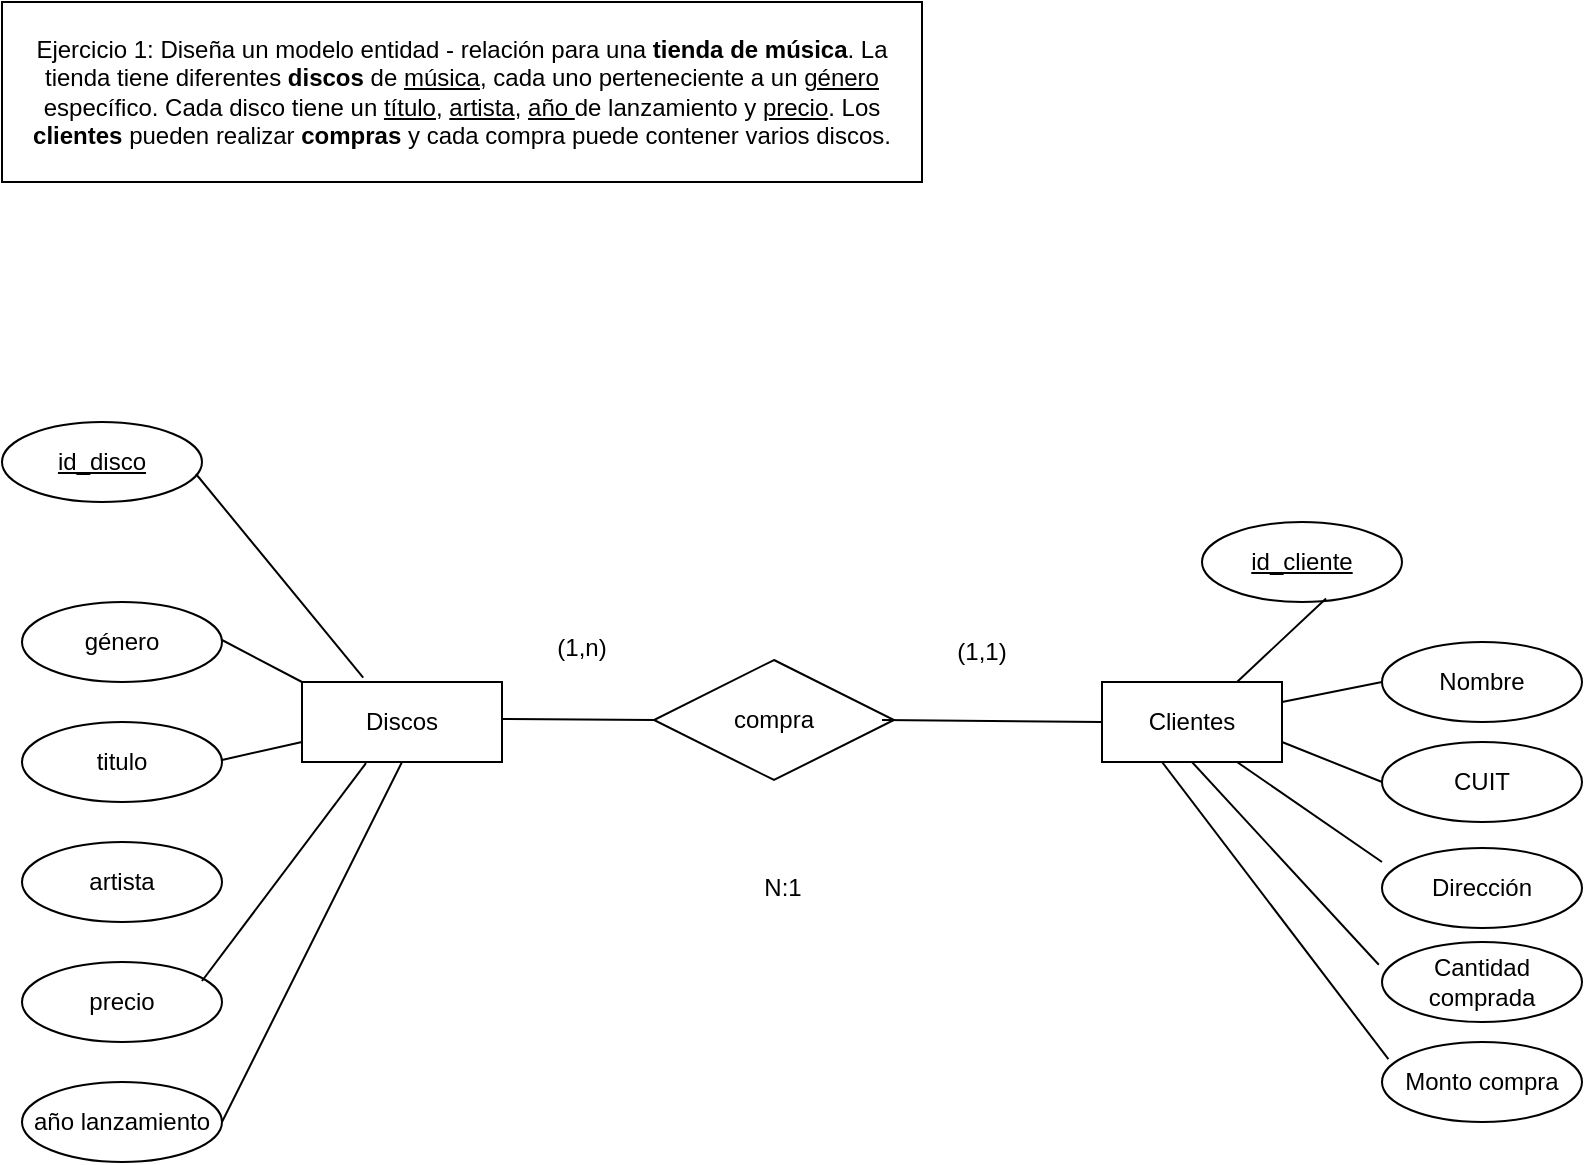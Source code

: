 <mxfile version="21.3.3" type="github">
  <diagram name="Page-1" id="rAq-4oKMgbNd3EJNWESY">
    <mxGraphModel dx="1050" dy="515" grid="1" gridSize="10" guides="1" tooltips="1" connect="1" arrows="1" fold="1" page="1" pageScale="1" pageWidth="850" pageHeight="1100" math="0" shadow="0">
      <root>
        <mxCell id="0" />
        <mxCell id="1" parent="0" />
        <mxCell id="ekgrXdPXbWJz5wm-OPQh-1" value="Ejercicio 1: Diseña un modelo entidad - relación para una &lt;b&gt;tienda de música&lt;/b&gt;. La tienda tiene diferentes &lt;b&gt;discos &lt;/b&gt;de &lt;u&gt;música&lt;/u&gt;, cada uno perteneciente a un &lt;u&gt;género &lt;/u&gt;específico. Cada disco tiene un &lt;u&gt;título&lt;/u&gt;, &lt;u&gt;artista&lt;/u&gt;, &lt;u&gt;año &lt;/u&gt;de lanzamiento y &lt;u&gt;precio&lt;/u&gt;. Los &lt;b&gt;clientes &lt;/b&gt;pueden realizar &lt;b&gt;compras &lt;/b&gt;y cada compra puede contener varios discos." style="rounded=0;whiteSpace=wrap;html=1;labelBackgroundColor=none;" vertex="1" parent="1">
          <mxGeometry x="40" y="20" width="460" height="90" as="geometry" />
        </mxCell>
        <mxCell id="ekgrXdPXbWJz5wm-OPQh-3" value="Discos" style="whiteSpace=wrap;html=1;align=center;labelBackgroundColor=none;" vertex="1" parent="1">
          <mxGeometry x="190" y="360" width="100" height="40" as="geometry" />
        </mxCell>
        <mxCell id="ekgrXdPXbWJz5wm-OPQh-4" value="Clientes" style="whiteSpace=wrap;html=1;align=center;labelBackgroundColor=none;" vertex="1" parent="1">
          <mxGeometry x="590" y="360" width="90" height="40" as="geometry" />
        </mxCell>
        <mxCell id="ekgrXdPXbWJz5wm-OPQh-8" value="id_disco" style="ellipse;whiteSpace=wrap;html=1;align=center;fontStyle=4;labelBackgroundColor=none;" vertex="1" parent="1">
          <mxGeometry x="40" y="230" width="100" height="40" as="geometry" />
        </mxCell>
        <mxCell id="ekgrXdPXbWJz5wm-OPQh-9" value="id_cliente" style="ellipse;whiteSpace=wrap;html=1;align=center;fontStyle=4;labelBackgroundColor=none;" vertex="1" parent="1">
          <mxGeometry x="640" y="280" width="100" height="40" as="geometry" />
        </mxCell>
        <mxCell id="ekgrXdPXbWJz5wm-OPQh-11" value="compra" style="shape=rhombus;perimeter=rhombusPerimeter;whiteSpace=wrap;html=1;align=center;labelBackgroundColor=none;" vertex="1" parent="1">
          <mxGeometry x="366" y="349" width="120" height="60" as="geometry" />
        </mxCell>
        <mxCell id="ekgrXdPXbWJz5wm-OPQh-13" value="titulo" style="ellipse;whiteSpace=wrap;html=1;align=center;labelBackgroundColor=none;" vertex="1" parent="1">
          <mxGeometry x="50" y="380" width="100" height="40" as="geometry" />
        </mxCell>
        <mxCell id="ekgrXdPXbWJz5wm-OPQh-14" value="artista" style="ellipse;whiteSpace=wrap;html=1;align=center;labelBackgroundColor=none;" vertex="1" parent="1">
          <mxGeometry x="50" y="440" width="100" height="40" as="geometry" />
        </mxCell>
        <mxCell id="ekgrXdPXbWJz5wm-OPQh-15" value="año lanzamiento" style="ellipse;whiteSpace=wrap;html=1;align=center;labelBackgroundColor=none;" vertex="1" parent="1">
          <mxGeometry x="50" y="560" width="100" height="40" as="geometry" />
        </mxCell>
        <mxCell id="ekgrXdPXbWJz5wm-OPQh-16" value="precio" style="ellipse;whiteSpace=wrap;html=1;align=center;labelBackgroundColor=none;" vertex="1" parent="1">
          <mxGeometry x="50" y="500" width="100" height="40" as="geometry" />
        </mxCell>
        <mxCell id="ekgrXdPXbWJz5wm-OPQh-17" value="género" style="ellipse;whiteSpace=wrap;html=1;align=center;labelBackgroundColor=none;" vertex="1" parent="1">
          <mxGeometry x="50" y="320" width="100" height="40" as="geometry" />
        </mxCell>
        <mxCell id="ekgrXdPXbWJz5wm-OPQh-18" value="" style="endArrow=none;html=1;rounded=0;exitX=1;exitY=0.5;exitDx=0;exitDy=0;entryX=0;entryY=0.5;entryDx=0;entryDy=0;labelBackgroundColor=none;fontColor=default;" edge="1" parent="1" target="ekgrXdPXbWJz5wm-OPQh-4">
          <mxGeometry relative="1" as="geometry">
            <mxPoint x="480" y="379" as="sourcePoint" />
            <mxPoint x="560" y="378" as="targetPoint" />
          </mxGeometry>
        </mxCell>
        <mxCell id="ekgrXdPXbWJz5wm-OPQh-20" value="" style="endArrow=none;html=1;rounded=0;entryX=0;entryY=0.5;entryDx=0;entryDy=0;labelBackgroundColor=none;fontColor=default;" edge="1" parent="1" target="ekgrXdPXbWJz5wm-OPQh-11">
          <mxGeometry relative="1" as="geometry">
            <mxPoint x="290" y="378.5" as="sourcePoint" />
            <mxPoint x="450" y="378.5" as="targetPoint" />
          </mxGeometry>
        </mxCell>
        <mxCell id="ekgrXdPXbWJz5wm-OPQh-21" value="(1,n)" style="text;html=1;strokeColor=none;fillColor=none;align=center;verticalAlign=middle;whiteSpace=wrap;rounded=0;labelBackgroundColor=none;" vertex="1" parent="1">
          <mxGeometry x="300" y="328" width="60" height="30" as="geometry" />
        </mxCell>
        <mxCell id="ekgrXdPXbWJz5wm-OPQh-22" value="(1,1)" style="text;html=1;strokeColor=none;fillColor=none;align=center;verticalAlign=middle;whiteSpace=wrap;rounded=0;labelBackgroundColor=none;" vertex="1" parent="1">
          <mxGeometry x="500" y="330" width="60" height="30" as="geometry" />
        </mxCell>
        <mxCell id="ekgrXdPXbWJz5wm-OPQh-25" value="N:1" style="text;html=1;align=center;verticalAlign=middle;resizable=0;points=[];autosize=1;strokeColor=none;fillColor=none;labelBackgroundColor=none;" vertex="1" parent="1">
          <mxGeometry x="410" y="448" width="40" height="30" as="geometry" />
        </mxCell>
        <mxCell id="ekgrXdPXbWJz5wm-OPQh-26" value="CUIT" style="ellipse;whiteSpace=wrap;html=1;align=center;labelBackgroundColor=none;" vertex="1" parent="1">
          <mxGeometry x="730" y="390" width="100" height="40" as="geometry" />
        </mxCell>
        <mxCell id="ekgrXdPXbWJz5wm-OPQh-27" value="Nombre" style="ellipse;whiteSpace=wrap;html=1;align=center;labelBackgroundColor=none;" vertex="1" parent="1">
          <mxGeometry x="730" y="340" width="100" height="40" as="geometry" />
        </mxCell>
        <mxCell id="ekgrXdPXbWJz5wm-OPQh-28" value="Dirección" style="ellipse;whiteSpace=wrap;html=1;align=center;labelBackgroundColor=none;" vertex="1" parent="1">
          <mxGeometry x="730" y="443" width="100" height="40" as="geometry" />
        </mxCell>
        <mxCell id="ekgrXdPXbWJz5wm-OPQh-29" value="Monto compra" style="ellipse;whiteSpace=wrap;html=1;align=center;labelBackgroundColor=none;" vertex="1" parent="1">
          <mxGeometry x="730" y="540" width="100" height="40" as="geometry" />
        </mxCell>
        <mxCell id="ekgrXdPXbWJz5wm-OPQh-30" value="Cantidad comprada" style="ellipse;whiteSpace=wrap;html=1;align=center;labelBackgroundColor=none;" vertex="1" parent="1">
          <mxGeometry x="730" y="490" width="100" height="40" as="geometry" />
        </mxCell>
        <mxCell id="ekgrXdPXbWJz5wm-OPQh-36" value="" style="endArrow=none;html=1;rounded=0;fontColor=default;entryX=0.336;entryY=-0.205;entryDx=0;entryDy=0;entryPerimeter=0;labelBackgroundColor=none;" edge="1" parent="1">
          <mxGeometry relative="1" as="geometry">
            <mxPoint x="137" y="256" as="sourcePoint" />
            <mxPoint x="220.6" y="357.8" as="targetPoint" />
            <Array as="points" />
          </mxGeometry>
        </mxCell>
        <mxCell id="ekgrXdPXbWJz5wm-OPQh-37" value="" style="endArrow=none;html=1;rounded=0;fontColor=default;entryX=0.5;entryY=1;entryDx=0;entryDy=0;labelBackgroundColor=none;" edge="1" parent="1" target="ekgrXdPXbWJz5wm-OPQh-3">
          <mxGeometry relative="1" as="geometry">
            <mxPoint x="150" y="580" as="sourcePoint" />
            <mxPoint x="310" y="580" as="targetPoint" />
          </mxGeometry>
        </mxCell>
        <mxCell id="ekgrXdPXbWJz5wm-OPQh-38" value="" style="endArrow=none;html=1;rounded=0;fontColor=default;entryX=0.32;entryY=1.015;entryDx=0;entryDy=0;entryPerimeter=0;labelBackgroundColor=none;" edge="1" parent="1" target="ekgrXdPXbWJz5wm-OPQh-3">
          <mxGeometry relative="1" as="geometry">
            <mxPoint x="140" y="509.5" as="sourcePoint" />
            <mxPoint x="300" y="509.5" as="targetPoint" />
          </mxGeometry>
        </mxCell>
        <mxCell id="ekgrXdPXbWJz5wm-OPQh-39" value="" style="endArrow=none;html=1;rounded=0;fontColor=default;entryX=0;entryY=0.75;entryDx=0;entryDy=0;labelBackgroundColor=none;" edge="1" parent="1" target="ekgrXdPXbWJz5wm-OPQh-3">
          <mxGeometry relative="1" as="geometry">
            <mxPoint x="150" y="399" as="sourcePoint" />
            <mxPoint x="190" y="399" as="targetPoint" />
          </mxGeometry>
        </mxCell>
        <mxCell id="ekgrXdPXbWJz5wm-OPQh-40" value="" style="endArrow=none;html=1;rounded=0;fontColor=default;entryX=0;entryY=0;entryDx=0;entryDy=0;labelBackgroundColor=none;" edge="1" parent="1" target="ekgrXdPXbWJz5wm-OPQh-3">
          <mxGeometry relative="1" as="geometry">
            <mxPoint x="150" y="339" as="sourcePoint" />
            <mxPoint x="310" y="339" as="targetPoint" />
          </mxGeometry>
        </mxCell>
        <mxCell id="ekgrXdPXbWJz5wm-OPQh-41" value="" style="endArrow=none;html=1;rounded=0;fontColor=default;entryX=0.032;entryY=0.215;entryDx=0;entryDy=0;entryPerimeter=0;labelBackgroundColor=none;" edge="1" parent="1" target="ekgrXdPXbWJz5wm-OPQh-29">
          <mxGeometry relative="1" as="geometry">
            <mxPoint x="620" y="400" as="sourcePoint" />
            <mxPoint x="710" y="478" as="targetPoint" />
          </mxGeometry>
        </mxCell>
        <mxCell id="ekgrXdPXbWJz5wm-OPQh-42" value="" style="endArrow=none;html=1;rounded=0;fontColor=default;exitX=0.5;exitY=1;exitDx=0;exitDy=0;entryX=-0.016;entryY=0.285;entryDx=0;entryDy=0;entryPerimeter=0;labelBackgroundColor=none;" edge="1" parent="1" source="ekgrXdPXbWJz5wm-OPQh-4" target="ekgrXdPXbWJz5wm-OPQh-30">
          <mxGeometry relative="1" as="geometry">
            <mxPoint x="570" y="478" as="sourcePoint" />
            <mxPoint x="730" y="478" as="targetPoint" />
          </mxGeometry>
        </mxCell>
        <mxCell id="ekgrXdPXbWJz5wm-OPQh-43" value="" style="endArrow=none;html=1;rounded=0;fontColor=default;exitX=0.75;exitY=1;exitDx=0;exitDy=0;labelBackgroundColor=none;" edge="1" parent="1" source="ekgrXdPXbWJz5wm-OPQh-4">
          <mxGeometry relative="1" as="geometry">
            <mxPoint x="530" y="399" as="sourcePoint" />
            <mxPoint x="730" y="450" as="targetPoint" />
          </mxGeometry>
        </mxCell>
        <mxCell id="ekgrXdPXbWJz5wm-OPQh-44" value="" style="endArrow=none;html=1;rounded=0;fontColor=default;entryX=0;entryY=0.5;entryDx=0;entryDy=0;labelBackgroundColor=none;" edge="1" parent="1" target="ekgrXdPXbWJz5wm-OPQh-27">
          <mxGeometry relative="1" as="geometry">
            <mxPoint x="680" y="370" as="sourcePoint" />
            <mxPoint x="770" y="349" as="targetPoint" />
          </mxGeometry>
        </mxCell>
        <mxCell id="ekgrXdPXbWJz5wm-OPQh-48" value="" style="endArrow=none;html=1;rounded=0;fontColor=default;entryX=0;entryY=0.5;entryDx=0;entryDy=0;exitX=1;exitY=0.75;exitDx=0;exitDy=0;labelBackgroundColor=none;" edge="1" parent="1" source="ekgrXdPXbWJz5wm-OPQh-4" target="ekgrXdPXbWJz5wm-OPQh-26">
          <mxGeometry relative="1" as="geometry">
            <mxPoint x="600" y="390" as="sourcePoint" />
            <mxPoint x="760" y="390" as="targetPoint" />
          </mxGeometry>
        </mxCell>
        <mxCell id="ekgrXdPXbWJz5wm-OPQh-49" value="" style="endArrow=none;html=1;rounded=0;fontColor=default;entryX=0.62;entryY=0.955;entryDx=0;entryDy=0;entryPerimeter=0;exitX=0.75;exitY=0;exitDx=0;exitDy=0;labelBackgroundColor=none;" edge="1" parent="1" source="ekgrXdPXbWJz5wm-OPQh-4" target="ekgrXdPXbWJz5wm-OPQh-9">
          <mxGeometry relative="1" as="geometry">
            <mxPoint x="340" y="390" as="sourcePoint" />
            <mxPoint x="500" y="390" as="targetPoint" />
          </mxGeometry>
        </mxCell>
      </root>
    </mxGraphModel>
  </diagram>
</mxfile>
